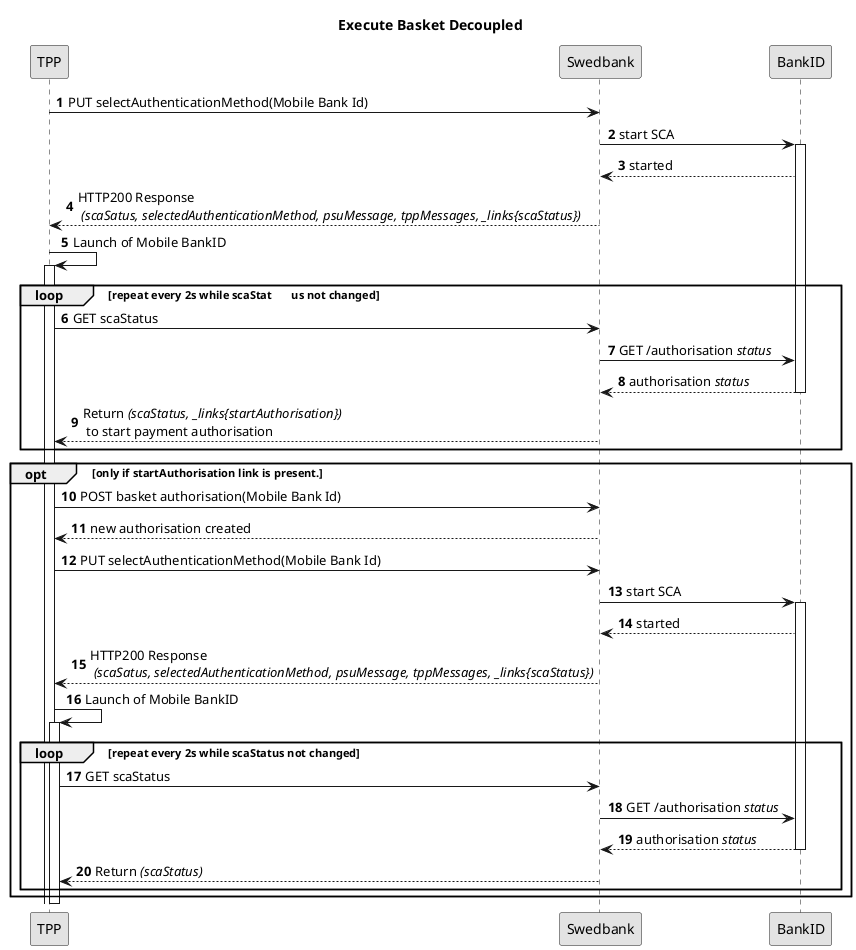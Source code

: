 'wiki page: https://wiki.swedbank.net/display/OBAPIM/Decoupled+Sequence+Diagram#DecoupledSequenceDiagram-Decoupled%22Addrecipient%22SCASEsequencediagram(forpublicdocumenation)

@startuml decoupled-add-recipient-se-sd

title Execute Basket Decoupled
skinparam monochrome true
skinparam shadowing false

autonumber
TPP -> Swedbank : PUT selectAuthenticationMethod(Mobile Bank Id)

Swedbank -> BankID ++ : start SCA
Swedbank <-- BankID : started

TPP <-- Swedbank : HTTP200 Response \n //(scaSatus, selectedAuthenticationMethod, psuMessage, tppMessages, _links{scaStatus})//
TPP -> TPP ++: Launch of Mobile BankID

loop repeat every 2s while scaStat	us not changed
	TPP -> Swedbank : GET scaStatus
	Swedbank -> BankID : GET /authorisation //status//
	BankID --> Swedbank : authorisation //status//
	deactivate BankID
	TPP <-- Swedbank : Return //(scaStatus, _links{startAuthorisation})// \n to start payment authorisation
end loop

opt only if startAuthorisation link is present.
  TPP -> Swedbank : POST basket authorisation(Mobile Bank Id)
  Swedbank --> TPP : new authorisation created
  TPP -> Swedbank : PUT selectAuthenticationMethod(Mobile Bank Id)
    
	Swedbank -> BankID ++ : start SCA
	Swedbank <-- BankID : started
	
	TPP <-- Swedbank : HTTP200 Response \n //(scaSatus, selectedAuthenticationMethod, psuMessage, tppMessages, _links{scaStatus})//
	TPP -> TPP ++: Launch of Mobile BankID
	
	loop repeat every 2s while scaStatus not changed
		TPP -> Swedbank : GET scaStatus
		Swedbank -> BankID : GET /authorisation //status//
		BankID --> Swedbank : authorisation //status//
		deactivate BankID
		TPP <-- Swedbank : Return //(scaStatus)//
	end loop
end

deactivate TPP

@enduml